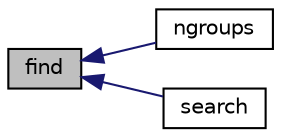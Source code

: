 digraph "find"
{
  bgcolor="transparent";
  edge [fontname="Helvetica",fontsize="10",labelfontname="Helvetica",labelfontsize="10"];
  node [fontname="Helvetica",fontsize="10",shape=record];
  rankdir="LR";
  Node1 [label="find",height=0.2,width=0.4,color="black", fillcolor="grey75", style="filled", fontcolor="black"];
  Node1 -> Node2 [dir="back",color="midnightblue",fontsize="10",style="solid",fontname="Helvetica"];
  Node2 [label="ngroups",height=0.2,width=0.4,color="black",URL="$a02177.html#a45be3810587ab88962f03d3ea9b2eb98",tooltip="Return the number of (groups) "];
  Node1 -> Node3 [dir="back",color="midnightblue",fontsize="10",style="solid",fontname="Helvetica"];
  Node3 [label="search",height=0.2,width=0.4,color="black",URL="$a02177.html#a9ad14bf14d2cd0bbb18a381143964290",tooltip="Return true if the regex was found within string. "];
}
